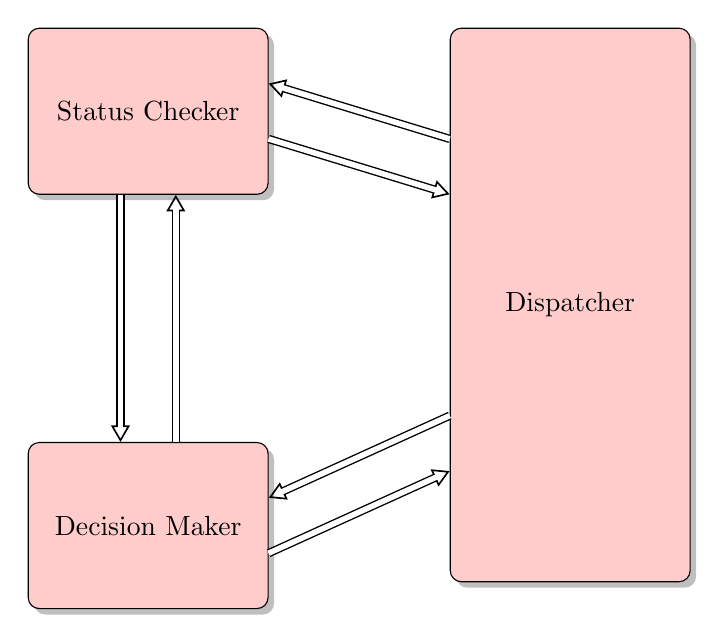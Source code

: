 \begin{tikzpicture}
  \usetikzlibrary{arrows, shadows, decorations.markings}
  \tikzstyle{vecArrow} = [thick, decoration={markings,mark=at position
	1 with {\arrow[semithick]{open triangle 60}}},
	double distance=1.4pt, shorten >= 5.5pt, preaction = {decorate},
	postaction = {draw,line width=2pt, white,shorten >= 4.5pt}
  ]
  \tikzstyle{component} = [draw,text centered,rounded corners,drop
  shadow,text width=8em,fill=red!20,minimum height=6em]
  \tikzstyle{dispatcher} = [component,minimum height=20em]

  % Define distances for bordering
  \def\blockdist{2.3}
  \def\edgedist{2.5}

  \node[component](status-checker){Status Checker};
  \path (status-checker.north east)+(\blockdist,0) node[dispatcher, anchor=north west](dispatcher){Dispatcher};
  \path (status-checker.south)+(0,-4.2) node[component](decision-maker){Decision Maker};
  \draw[vecArrow] ([xshift=-10]status-checker.south) to ([xshift=-10]decision-maker.north);
  \draw[vecArrow] ([xshift=10]decision-maker.north) to ([xshift=10]status-checker.south);

  \def\composhift{50}
  \draw[vecArrow] ([yshift=-10]status-checker.east) to ([yshift=-10+\composhift]dispatcher.west);
  \draw[vecArrow] ([yshift=10+\composhift]dispatcher.west) to([yshift=10]status-checker.east);

  \draw[vecArrow] ([yshift=-10]decision-maker.east) to ([yshift=-10-\composhift]dispatcher.west);
  \draw[vecArrow] ([yshift=10-\composhift]dispatcher.west) to ([yshift=10]decision-maker.east) ;
\end{tikzpicture}
